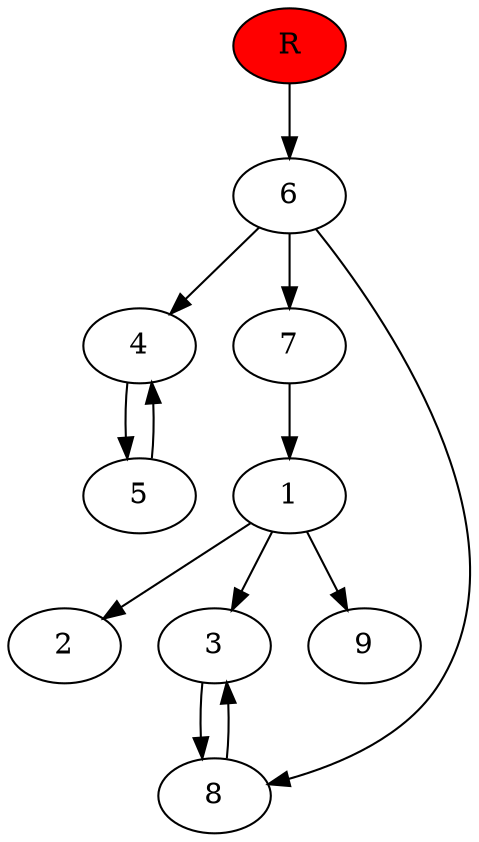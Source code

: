 digraph prb20337 {
	1
	2
	3
	4
	5
	6
	7
	8
	R [fillcolor="#ff0000" style=filled]
	1 -> 2
	1 -> 3
	1 -> 9
	3 -> 8
	4 -> 5
	5 -> 4
	6 -> 4
	6 -> 7
	6 -> 8
	7 -> 1
	8 -> 3
	R -> 6
}
